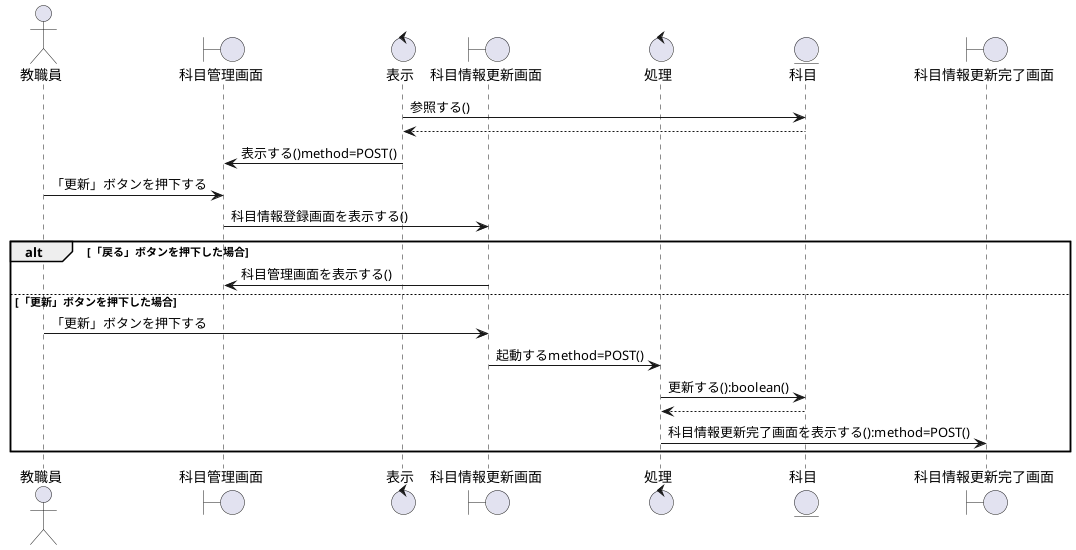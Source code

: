 @startuml シーケンス_科目登録

actor    "教職員"              as User
boundary "科目管理画面"         as b1
control  "表示"                as c1
boundary "科目情報更新画面"     as b2
control  "処理"                as c2
entity   "科目"                as e1
boundary "科目情報更新完了画面" as b3


'シーケンスの流れ
c1   -> e1:参照する()
e1  --> c1
c1   -> b1:表示する()method=POST()
User -> b1:「更新」ボタンを押下する
b1   -> b2:科目情報登録画面を表示する()

alt 「戻る」ボタンを押下した場合
	b2   -> b1:科目管理画面を表示する()
else 「更新」ボタンを押下した場合
	User -> b2:「更新」ボタンを押下する
	b2   -> c2:起動するmethod=POST()
	c2   -> e1:更新する():boolean()
	c2  <-- e1
	c2   -> b3:科目情報更新完了画面を表示する():method=POST()
end

@enduml